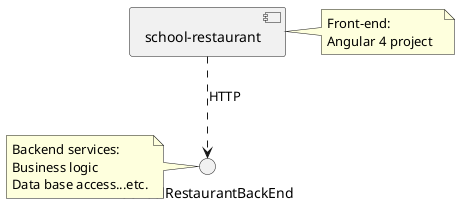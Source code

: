 @startuml

[school-restaurant] ..> SchoolRestaurantBackEnd : HTTP
note right of [school-restaurant]
  Front-end:
  Angular 4 project  
end note

note left of SchoolRestaurantBackEnd
  Backend services:
  Business logic
  Data base access...etc.
end note

@enduml